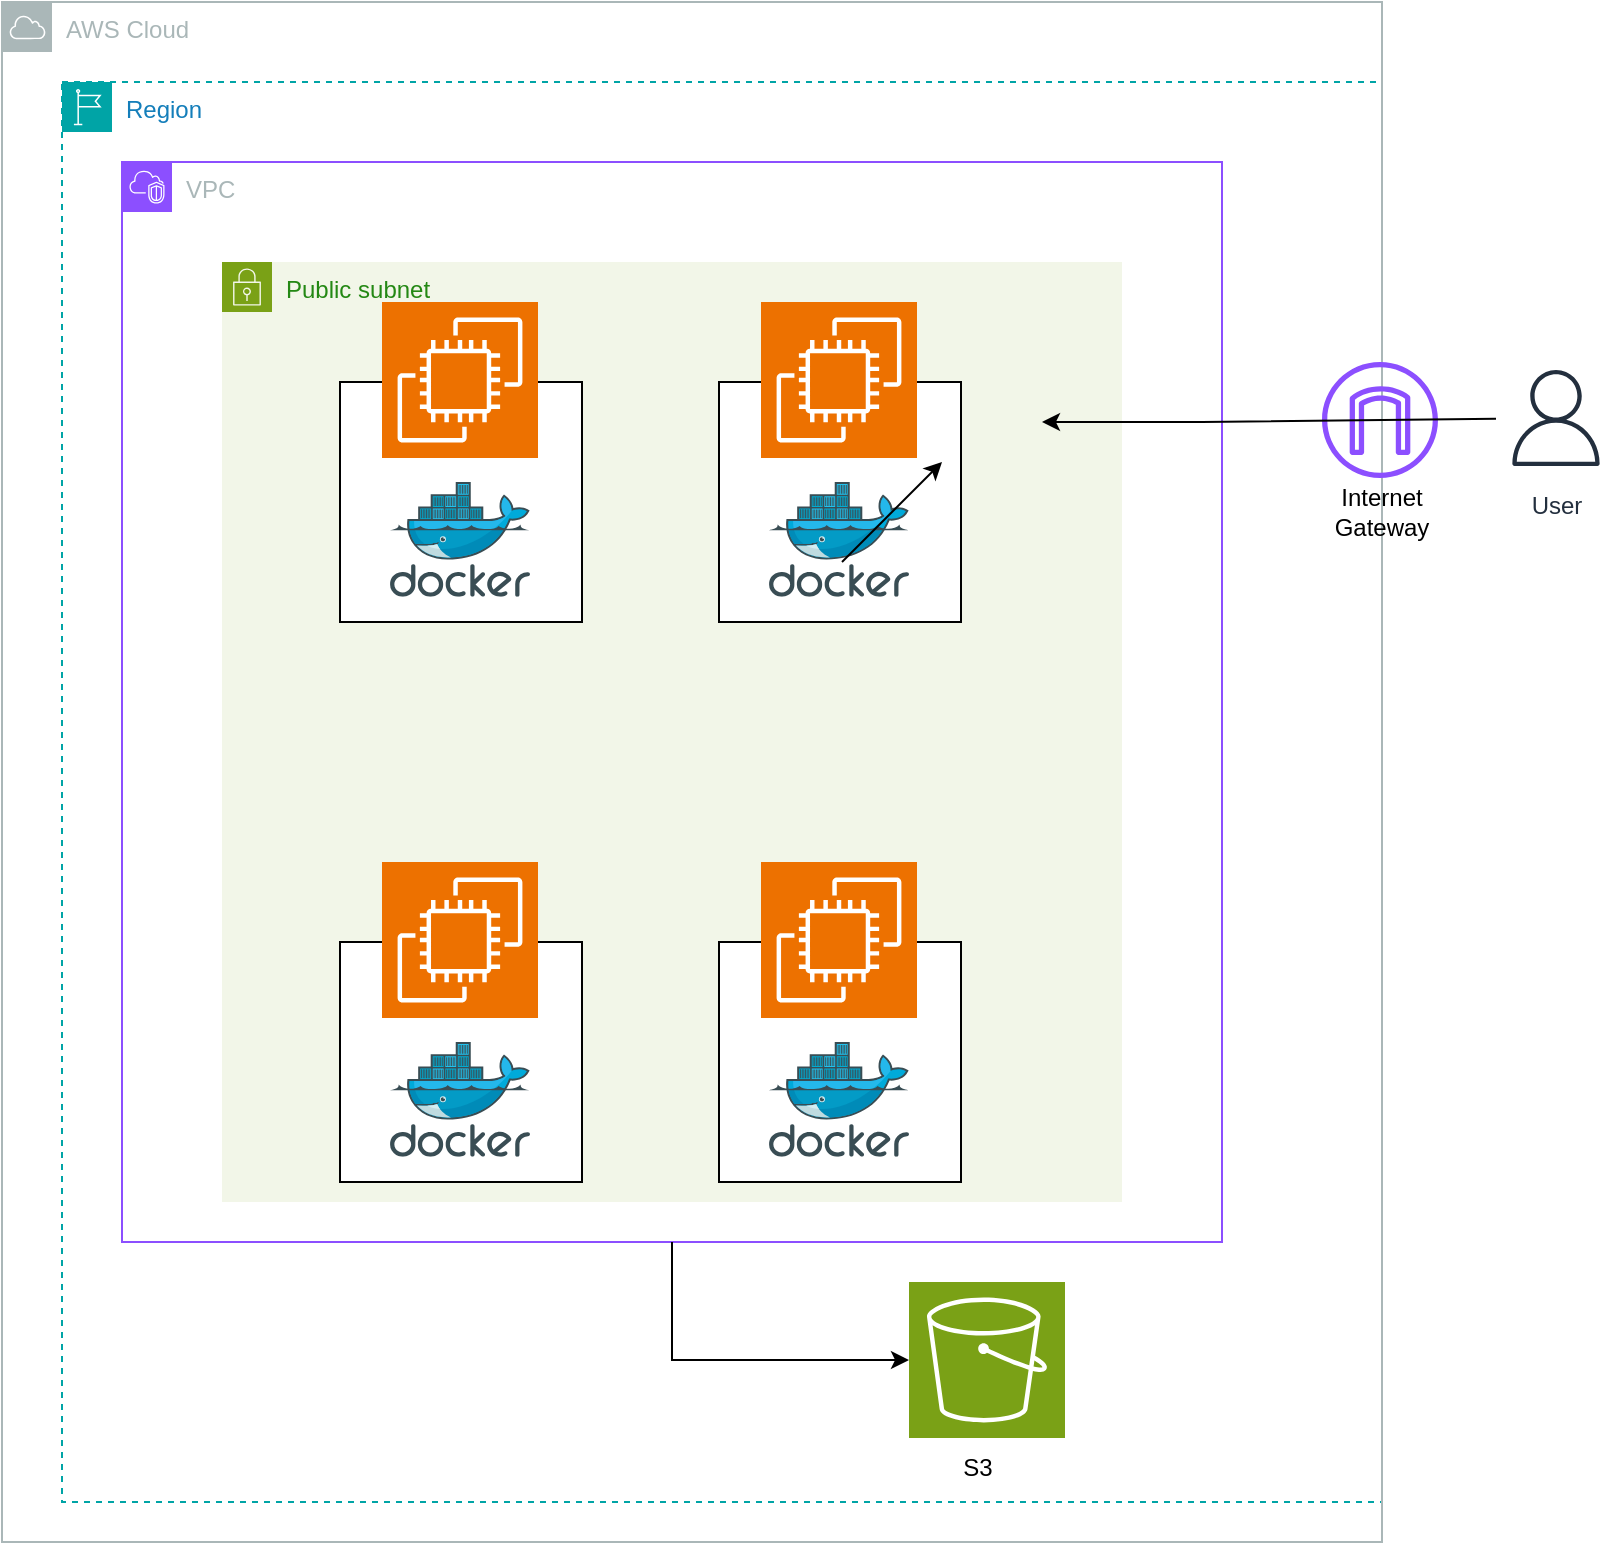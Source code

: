 <mxfile version="24.7.17">
  <diagram name="ページ1" id="UvoYlQT89hIV6tX2puYM">
    <mxGraphModel dx="1080" dy="720" grid="1" gridSize="10" guides="1" tooltips="1" connect="1" arrows="1" fold="1" page="1" pageScale="1" pageWidth="1654" pageHeight="2336" math="0" shadow="0">
      <root>
        <mxCell id="0" />
        <mxCell id="1" parent="0" />
        <mxCell id="ArjEtyF-l3EaiSf3haK--1" value="Region" style="points=[[0,0],[0.25,0],[0.5,0],[0.75,0],[1,0],[1,0.25],[1,0.5],[1,0.75],[1,1],[0.75,1],[0.5,1],[0.25,1],[0,1],[0,0.75],[0,0.5],[0,0.25]];outlineConnect=0;gradientColor=none;html=1;whiteSpace=wrap;fontSize=12;fontStyle=0;container=1;pointerEvents=0;collapsible=0;recursiveResize=0;shape=mxgraph.aws4.group;grIcon=mxgraph.aws4.group_region;strokeColor=#00A4A6;fillColor=none;verticalAlign=top;align=left;spacingLeft=30;fontColor=#147EBA;dashed=1;" vertex="1" parent="1">
          <mxGeometry x="110" y="90" width="660" height="710" as="geometry" />
        </mxCell>
        <mxCell id="ArjEtyF-l3EaiSf3haK--8" value="AWS Cloud" style="sketch=0;outlineConnect=0;gradientColor=none;html=1;whiteSpace=wrap;fontSize=12;fontStyle=0;shape=mxgraph.aws4.group;grIcon=mxgraph.aws4.group_aws_cloud;strokeColor=#AAB7B8;fillColor=none;verticalAlign=top;align=left;spacingLeft=30;fontColor=#AAB7B8;dashed=0;" vertex="1" parent="ArjEtyF-l3EaiSf3haK--1">
          <mxGeometry x="-30" y="-40" width="690" height="770" as="geometry" />
        </mxCell>
        <mxCell id="ArjEtyF-l3EaiSf3haK--2" value="VPC" style="points=[[0,0],[0.25,0],[0.5,0],[0.75,0],[1,0],[1,0.25],[1,0.5],[1,0.75],[1,1],[0.75,1],[0.5,1],[0.25,1],[0,1],[0,0.75],[0,0.5],[0,0.25]];outlineConnect=0;gradientColor=none;html=1;whiteSpace=wrap;fontSize=12;fontStyle=0;container=1;pointerEvents=0;collapsible=0;recursiveResize=0;shape=mxgraph.aws4.group;grIcon=mxgraph.aws4.group_vpc2;strokeColor=#8C4FFF;fillColor=none;verticalAlign=top;align=left;spacingLeft=30;fontColor=#AAB7B8;dashed=0;" vertex="1" parent="ArjEtyF-l3EaiSf3haK--1">
          <mxGeometry x="30" y="40" width="550" height="540" as="geometry" />
        </mxCell>
        <mxCell id="ArjEtyF-l3EaiSf3haK--41" value="Public subnet" style="points=[[0,0],[0.25,0],[0.5,0],[0.75,0],[1,0],[1,0.25],[1,0.5],[1,0.75],[1,1],[0.75,1],[0.5,1],[0.25,1],[0,1],[0,0.75],[0,0.5],[0,0.25]];outlineConnect=0;gradientColor=none;html=1;whiteSpace=wrap;fontSize=12;fontStyle=0;container=1;pointerEvents=0;collapsible=0;recursiveResize=0;shape=mxgraph.aws4.group;grIcon=mxgraph.aws4.group_security_group;grStroke=0;strokeColor=#7AA116;fillColor=#F2F6E8;verticalAlign=top;align=left;spacingLeft=30;fontColor=#248814;dashed=0;" vertex="1" parent="ArjEtyF-l3EaiSf3haK--2">
          <mxGeometry x="50" y="50" width="450" height="470" as="geometry" />
        </mxCell>
        <mxCell id="ArjEtyF-l3EaiSf3haK--28" value="" style="group" vertex="1" connectable="0" parent="ArjEtyF-l3EaiSf3haK--2">
          <mxGeometry x="109" y="70" width="121" height="160" as="geometry" />
        </mxCell>
        <mxCell id="ArjEtyF-l3EaiSf3haK--29" value="" style="rounded=0;whiteSpace=wrap;html=1;" vertex="1" parent="ArjEtyF-l3EaiSf3haK--28">
          <mxGeometry y="40" width="121" height="120" as="geometry" />
        </mxCell>
        <mxCell id="ArjEtyF-l3EaiSf3haK--30" value="" style="sketch=0;points=[[0,0,0],[0.25,0,0],[0.5,0,0],[0.75,0,0],[1,0,0],[0,1,0],[0.25,1,0],[0.5,1,0],[0.75,1,0],[1,1,0],[0,0.25,0],[0,0.5,0],[0,0.75,0],[1,0.25,0],[1,0.5,0],[1,0.75,0]];outlineConnect=0;fontColor=#232F3E;fillColor=#ED7100;strokeColor=#ffffff;dashed=0;verticalLabelPosition=bottom;verticalAlign=top;align=center;html=1;fontSize=12;fontStyle=0;aspect=fixed;shape=mxgraph.aws4.resourceIcon;resIcon=mxgraph.aws4.ec2;" vertex="1" parent="ArjEtyF-l3EaiSf3haK--28">
          <mxGeometry x="21" width="78" height="78" as="geometry" />
        </mxCell>
        <mxCell id="ArjEtyF-l3EaiSf3haK--31" value="" style="image;sketch=0;aspect=fixed;html=1;points=[];align=center;fontSize=12;image=img/lib/mscae/Docker.svg;" vertex="1" parent="ArjEtyF-l3EaiSf3haK--28">
          <mxGeometry x="25" y="90" width="70" height="57.4" as="geometry" />
        </mxCell>
        <mxCell id="ArjEtyF-l3EaiSf3haK--21" value="" style="rounded=0;whiteSpace=wrap;html=1;" vertex="1" parent="ArjEtyF-l3EaiSf3haK--1">
          <mxGeometry x="328.5" y="430" width="121" height="120" as="geometry" />
        </mxCell>
        <mxCell id="ArjEtyF-l3EaiSf3haK--22" value="" style="sketch=0;points=[[0,0,0],[0.25,0,0],[0.5,0,0],[0.75,0,0],[1,0,0],[0,1,0],[0.25,1,0],[0.5,1,0],[0.75,1,0],[1,1,0],[0,0.25,0],[0,0.5,0],[0,0.75,0],[1,0.25,0],[1,0.5,0],[1,0.75,0]];outlineConnect=0;fontColor=#232F3E;fillColor=#ED7100;strokeColor=#ffffff;dashed=0;verticalLabelPosition=bottom;verticalAlign=top;align=center;html=1;fontSize=12;fontStyle=0;aspect=fixed;shape=mxgraph.aws4.resourceIcon;resIcon=mxgraph.aws4.ec2;" vertex="1" parent="ArjEtyF-l3EaiSf3haK--1">
          <mxGeometry x="349.5" y="390" width="78" height="78" as="geometry" />
        </mxCell>
        <mxCell id="ArjEtyF-l3EaiSf3haK--23" value="" style="image;sketch=0;aspect=fixed;html=1;points=[];align=center;fontSize=12;image=img/lib/mscae/Docker.svg;" vertex="1" parent="ArjEtyF-l3EaiSf3haK--1">
          <mxGeometry x="353.5" y="480" width="70" height="57.4" as="geometry" />
        </mxCell>
        <mxCell id="ArjEtyF-l3EaiSf3haK--27" value="" style="group" vertex="1" connectable="0" parent="ArjEtyF-l3EaiSf3haK--1">
          <mxGeometry x="139" y="390" width="121" height="160" as="geometry" />
        </mxCell>
        <mxCell id="ArjEtyF-l3EaiSf3haK--24" value="" style="rounded=0;whiteSpace=wrap;html=1;" vertex="1" parent="ArjEtyF-l3EaiSf3haK--27">
          <mxGeometry y="40" width="121" height="120" as="geometry" />
        </mxCell>
        <mxCell id="ArjEtyF-l3EaiSf3haK--25" value="" style="sketch=0;points=[[0,0,0],[0.25,0,0],[0.5,0,0],[0.75,0,0],[1,0,0],[0,1,0],[0.25,1,0],[0.5,1,0],[0.75,1,0],[1,1,0],[0,0.25,0],[0,0.5,0],[0,0.75,0],[1,0.25,0],[1,0.5,0],[1,0.75,0]];outlineConnect=0;fontColor=#232F3E;fillColor=#ED7100;strokeColor=#ffffff;dashed=0;verticalLabelPosition=bottom;verticalAlign=top;align=center;html=1;fontSize=12;fontStyle=0;aspect=fixed;shape=mxgraph.aws4.resourceIcon;resIcon=mxgraph.aws4.ec2;" vertex="1" parent="ArjEtyF-l3EaiSf3haK--27">
          <mxGeometry x="21" width="78" height="78" as="geometry" />
        </mxCell>
        <mxCell id="ArjEtyF-l3EaiSf3haK--26" value="" style="image;sketch=0;aspect=fixed;html=1;points=[];align=center;fontSize=12;image=img/lib/mscae/Docker.svg;" vertex="1" parent="ArjEtyF-l3EaiSf3haK--27">
          <mxGeometry x="25" y="90" width="70" height="57.4" as="geometry" />
        </mxCell>
        <mxCell id="ArjEtyF-l3EaiSf3haK--32" value="" style="group" vertex="1" connectable="0" parent="ArjEtyF-l3EaiSf3haK--1">
          <mxGeometry x="328.5" y="110" width="121" height="160" as="geometry" />
        </mxCell>
        <mxCell id="ArjEtyF-l3EaiSf3haK--33" value="" style="rounded=0;whiteSpace=wrap;html=1;" vertex="1" parent="ArjEtyF-l3EaiSf3haK--32">
          <mxGeometry y="40" width="121" height="120" as="geometry" />
        </mxCell>
        <mxCell id="ArjEtyF-l3EaiSf3haK--34" value="" style="sketch=0;points=[[0,0,0],[0.25,0,0],[0.5,0,0],[0.75,0,0],[1,0,0],[0,1,0],[0.25,1,0],[0.5,1,0],[0.75,1,0],[1,1,0],[0,0.25,0],[0,0.5,0],[0,0.75,0],[1,0.25,0],[1,0.5,0],[1,0.75,0]];outlineConnect=0;fontColor=#232F3E;fillColor=#ED7100;strokeColor=#ffffff;dashed=0;verticalLabelPosition=bottom;verticalAlign=top;align=center;html=1;fontSize=12;fontStyle=0;aspect=fixed;shape=mxgraph.aws4.resourceIcon;resIcon=mxgraph.aws4.ec2;" vertex="1" parent="ArjEtyF-l3EaiSf3haK--32">
          <mxGeometry x="21" width="78" height="78" as="geometry" />
        </mxCell>
        <mxCell id="ArjEtyF-l3EaiSf3haK--35" value="" style="image;sketch=0;aspect=fixed;html=1;points=[];align=center;fontSize=12;image=img/lib/mscae/Docker.svg;" vertex="1" parent="ArjEtyF-l3EaiSf3haK--32">
          <mxGeometry x="25" y="90" width="70" height="57.4" as="geometry" />
        </mxCell>
        <mxCell id="ArjEtyF-l3EaiSf3haK--9" value="" style="sketch=0;outlineConnect=0;fontColor=#232F3E;gradientColor=none;fillColor=#8C4FFF;strokeColor=none;dashed=0;verticalLabelPosition=bottom;verticalAlign=top;align=center;html=1;fontSize=12;fontStyle=0;aspect=fixed;pointerEvents=1;shape=mxgraph.aws4.internet_gateway;" vertex="1" parent="ArjEtyF-l3EaiSf3haK--1">
          <mxGeometry x="630" y="140" width="58" height="58" as="geometry" />
        </mxCell>
        <mxCell id="ArjEtyF-l3EaiSf3haK--40" value="Internet Gateway" style="text;html=1;align=center;verticalAlign=middle;whiteSpace=wrap;rounded=0;" vertex="1" parent="ArjEtyF-l3EaiSf3haK--1">
          <mxGeometry x="630" y="200" width="60" height="30" as="geometry" />
        </mxCell>
        <mxCell id="ArjEtyF-l3EaiSf3haK--42" value="" style="sketch=0;points=[[0,0,0],[0.25,0,0],[0.5,0,0],[0.75,0,0],[1,0,0],[0,1,0],[0.25,1,0],[0.5,1,0],[0.75,1,0],[1,1,0],[0,0.25,0],[0,0.5,0],[0,0.75,0],[1,0.25,0],[1,0.5,0],[1,0.75,0]];outlineConnect=0;fontColor=#232F3E;fillColor=#7AA116;strokeColor=#ffffff;dashed=0;verticalLabelPosition=bottom;verticalAlign=top;align=center;html=1;fontSize=12;fontStyle=0;aspect=fixed;shape=mxgraph.aws4.resourceIcon;resIcon=mxgraph.aws4.s3;" vertex="1" parent="ArjEtyF-l3EaiSf3haK--1">
          <mxGeometry x="423.5" y="600" width="78" height="78" as="geometry" />
        </mxCell>
        <mxCell id="ArjEtyF-l3EaiSf3haK--44" value="" style="endArrow=classic;html=1;rounded=0;entryX=0;entryY=0.5;entryDx=0;entryDy=0;entryPerimeter=0;" edge="1" parent="ArjEtyF-l3EaiSf3haK--1" source="ArjEtyF-l3EaiSf3haK--2" target="ArjEtyF-l3EaiSf3haK--42">
          <mxGeometry width="50" height="50" relative="1" as="geometry">
            <mxPoint x="276.86" y="725.785" as="sourcePoint" />
            <mxPoint x="383.15" y="620" as="targetPoint" />
            <Array as="points">
              <mxPoint x="305" y="639" />
            </Array>
          </mxGeometry>
        </mxCell>
        <mxCell id="ArjEtyF-l3EaiSf3haK--45" value="S3" style="text;html=1;align=center;verticalAlign=middle;whiteSpace=wrap;rounded=0;" vertex="1" parent="ArjEtyF-l3EaiSf3haK--1">
          <mxGeometry x="427.5" y="678" width="60" height="30" as="geometry" />
        </mxCell>
        <mxCell id="ArjEtyF-l3EaiSf3haK--36" value="User" style="sketch=0;outlineConnect=0;fontColor=#232F3E;gradientColor=none;strokeColor=#232F3E;fillColor=#ffffff;dashed=0;verticalLabelPosition=bottom;verticalAlign=top;align=center;html=1;fontSize=12;fontStyle=0;aspect=fixed;shape=mxgraph.aws4.resourceIcon;resIcon=mxgraph.aws4.user;" vertex="1" parent="1">
          <mxGeometry x="827" y="228" width="60" height="60" as="geometry" />
        </mxCell>
        <mxCell id="ArjEtyF-l3EaiSf3haK--37" value="" style="endArrow=classic;html=1;rounded=0;" edge="1" parent="1">
          <mxGeometry width="50" height="50" relative="1" as="geometry">
            <mxPoint x="500" y="330" as="sourcePoint" />
            <mxPoint x="550" y="280" as="targetPoint" />
          </mxGeometry>
        </mxCell>
        <mxCell id="ArjEtyF-l3EaiSf3haK--39" value="" style="endArrow=classic;html=1;rounded=0;" edge="1" parent="1" source="ArjEtyF-l3EaiSf3haK--36">
          <mxGeometry width="50" height="50" relative="1" as="geometry">
            <mxPoint x="730" y="330" as="sourcePoint" />
            <mxPoint x="600" y="260" as="targetPoint" />
            <Array as="points">
              <mxPoint x="680" y="260" />
              <mxPoint x="600" y="260" />
            </Array>
          </mxGeometry>
        </mxCell>
      </root>
    </mxGraphModel>
  </diagram>
</mxfile>
